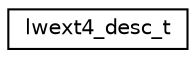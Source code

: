 digraph "Graphical Class Hierarchy"
{
 // LATEX_PDF_SIZE
  edge [fontname="Helvetica",fontsize="10",labelfontname="Helvetica",labelfontsize="10"];
  node [fontname="Helvetica",fontsize="10",shape=record];
  rankdir="LR";
  Node0 [label="lwext4_desc_t",height=0.2,width=0.4,color="black", fillcolor="white", style="filled",URL="$structlwext4__desc__t.html",tooltip="lwext4 descriptor for vfs integration"];
}
